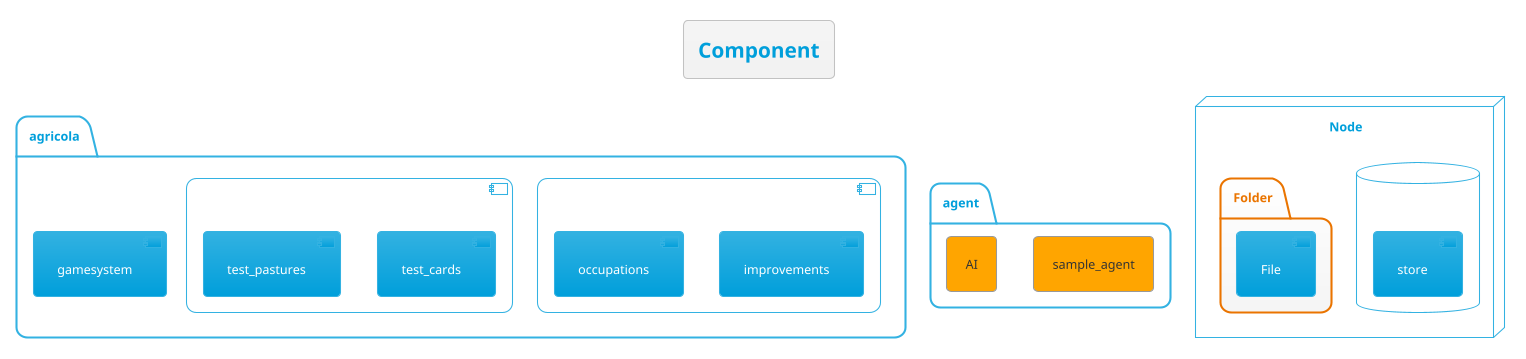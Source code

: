 @startuml
!theme bluegray

'https://plantuml.com/ja/component-diagram
' https://plantuml.com/ja/deployment-diagram
title Component

package "agricola" {
    component "cards" {
        [improvements]
        [occupations]
    }
    component "tests" {
        [test_cards]
        [test_pastures]
    }
    [gamesystem]
}

package "agent" {
    agent sample_agent
    agent AI
}

node "Node" {
  database "Database" {
    [store]
  }
  folder "Folder" {
    [File]
  }
}

@enduml